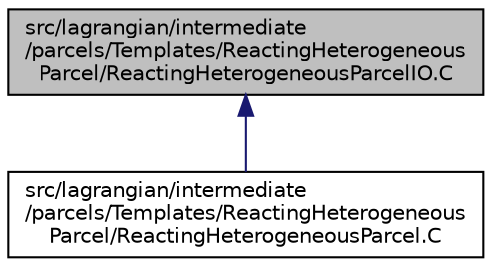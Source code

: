 digraph "src/lagrangian/intermediate/parcels/Templates/ReactingHeterogeneousParcel/ReactingHeterogeneousParcelIO.C"
{
  bgcolor="transparent";
  edge [fontname="Helvetica",fontsize="10",labelfontname="Helvetica",labelfontsize="10"];
  node [fontname="Helvetica",fontsize="10",shape=record];
  Node1 [label="src/lagrangian/intermediate\l/parcels/Templates/ReactingHeterogeneous\lParcel/ReactingHeterogeneousParcelIO.C",height=0.2,width=0.4,color="black", fillcolor="grey75", style="filled" fontcolor="black"];
  Node1 -> Node2 [dir="back",color="midnightblue",fontsize="10",style="solid",fontname="Helvetica"];
  Node2 [label="src/lagrangian/intermediate\l/parcels/Templates/ReactingHeterogeneous\lParcel/ReactingHeterogeneousParcel.C",height=0.2,width=0.4,color="black",URL="$ReactingHeterogeneousParcel_8C.html"];
}
